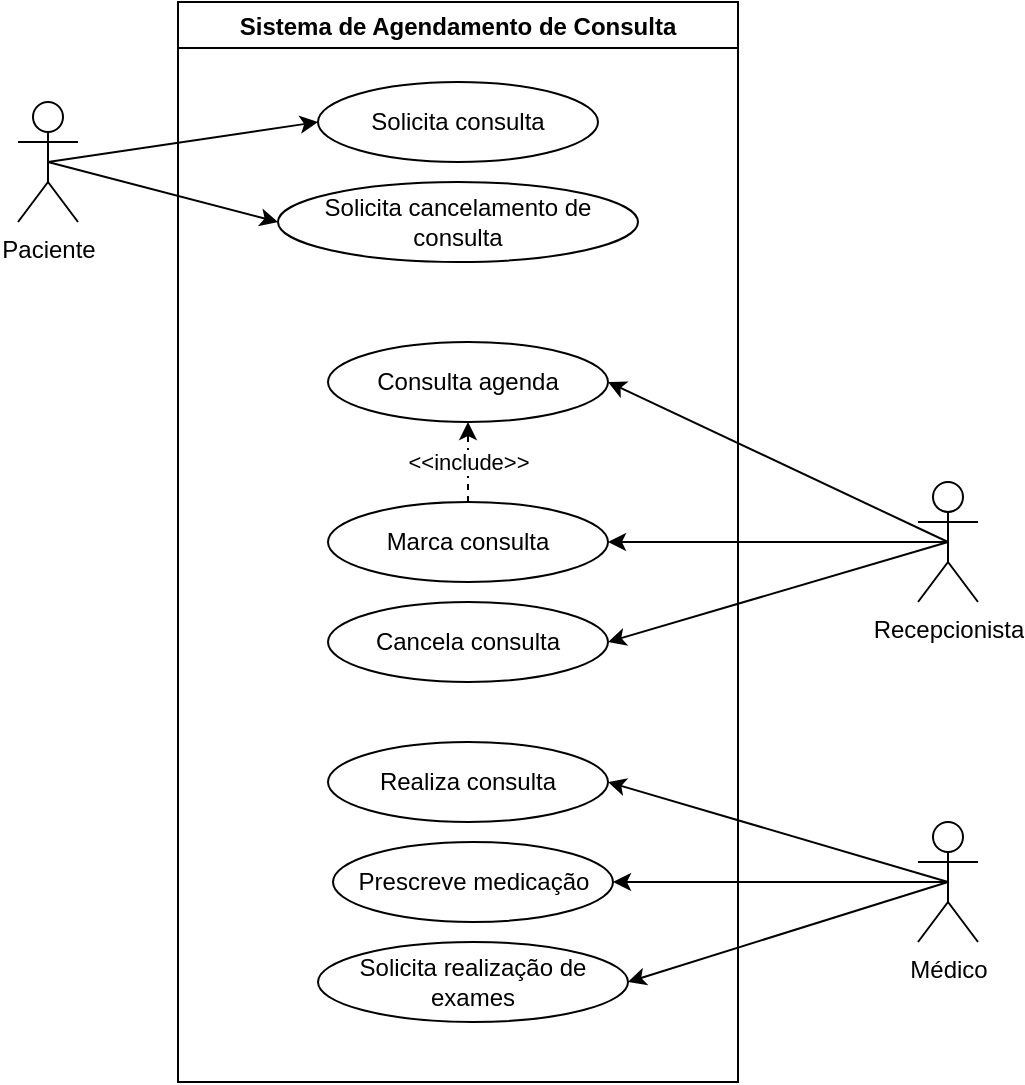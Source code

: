 <mxfile version="14.9.2" type="github">
  <diagram id="r31NpO8StPggfQZ5wYu1" name="Page-1">
    <mxGraphModel dx="868" dy="450" grid="1" gridSize="10" guides="1" tooltips="1" connect="1" arrows="1" fold="1" page="1" pageScale="1" pageWidth="850" pageHeight="1100" math="0" shadow="0">
      <root>
        <mxCell id="0" />
        <mxCell id="1" parent="0" />
        <object label="Paciente" id="rq2JJRKLw_9G8wA5gH8K-1">
          <mxCell style="shape=umlActor;verticalLabelPosition=bottom;verticalAlign=top;html=1;outlineConnect=0;shadow=0;" parent="1" vertex="1">
            <mxGeometry x="100" y="60" width="30" height="60" as="geometry" />
          </mxCell>
        </object>
        <mxCell id="rq2JJRKLw_9G8wA5gH8K-2" value="Recepcionista" style="shape=umlActor;verticalLabelPosition=bottom;verticalAlign=top;html=1;outlineConnect=0;" parent="1" vertex="1">
          <mxGeometry x="550" y="250" width="30" height="60" as="geometry" />
        </mxCell>
        <mxCell id="rq2JJRKLw_9G8wA5gH8K-3" value="Médico" style="shape=umlActor;verticalLabelPosition=bottom;verticalAlign=top;html=1;outlineConnect=0;" parent="1" vertex="1">
          <mxGeometry x="550" y="420" width="30" height="60" as="geometry" />
        </mxCell>
        <mxCell id="rq2JJRKLw_9G8wA5gH8K-11" value="" style="endArrow=none;html=1;entryX=0.5;entryY=0.5;entryDx=0;entryDy=0;startArrow=classic;startFill=1;entryPerimeter=0;exitX=0;exitY=0.5;exitDx=0;exitDy=0;" parent="1" source="rq2JJRKLw_9G8wA5gH8K-9" target="rq2JJRKLw_9G8wA5gH8K-1" edge="1">
          <mxGeometry width="50" height="50" relative="1" as="geometry">
            <mxPoint x="210" y="210" as="sourcePoint" />
            <mxPoint x="240" y="150" as="targetPoint" />
          </mxGeometry>
        </mxCell>
        <mxCell id="rq2JJRKLw_9G8wA5gH8K-14" value="" style="endArrow=none;html=1;entryX=0.5;entryY=0.5;entryDx=0;entryDy=0;entryPerimeter=0;endFill=0;startArrow=classic;startFill=1;exitX=1;exitY=0.5;exitDx=0;exitDy=0;" parent="1" source="rq2JJRKLw_9G8wA5gH8K-13" target="rq2JJRKLw_9G8wA5gH8K-2" edge="1">
          <mxGeometry width="50" height="50" relative="1" as="geometry">
            <mxPoint x="415" y="290" as="sourcePoint" />
            <mxPoint x="465" y="240" as="targetPoint" />
          </mxGeometry>
        </mxCell>
        <mxCell id="rq2JJRKLw_9G8wA5gH8K-16" value="" style="endArrow=none;html=1;entryX=0.5;entryY=0.5;entryDx=0;entryDy=0;entryPerimeter=0;exitX=1;exitY=0.5;exitDx=0;exitDy=0;startArrow=classic;startFill=1;" parent="1" source="rq2JJRKLw_9G8wA5gH8K-15" target="rq2JJRKLw_9G8wA5gH8K-2" edge="1">
          <mxGeometry width="50" height="50" relative="1" as="geometry">
            <mxPoint x="425" y="360" as="sourcePoint" />
            <mxPoint x="475" y="310" as="targetPoint" />
          </mxGeometry>
        </mxCell>
        <mxCell id="rq2JJRKLw_9G8wA5gH8K-17" value="Realiza consulta" style="ellipse;whiteSpace=wrap;html=1;" parent="1" vertex="1">
          <mxGeometry x="255" y="380" width="140" height="40" as="geometry" />
        </mxCell>
        <mxCell id="rq2JJRKLw_9G8wA5gH8K-18" value="" style="endArrow=none;html=1;entryX=0.5;entryY=0.5;entryDx=0;entryDy=0;entryPerimeter=0;exitX=1;exitY=0.5;exitDx=0;exitDy=0;startArrow=classic;startFill=1;" parent="1" source="rq2JJRKLw_9G8wA5gH8K-17" target="rq2JJRKLw_9G8wA5gH8K-3" edge="1">
          <mxGeometry width="50" height="50" relative="1" as="geometry">
            <mxPoint x="405" y="340" as="sourcePoint" />
            <mxPoint x="455" y="290" as="targetPoint" />
          </mxGeometry>
        </mxCell>
        <mxCell id="rq2JJRKLw_9G8wA5gH8K-19" value="Prescreve medicação" style="ellipse;whiteSpace=wrap;html=1;" parent="1" vertex="1">
          <mxGeometry x="257.5" y="430" width="140" height="40" as="geometry" />
        </mxCell>
        <mxCell id="rq2JJRKLw_9G8wA5gH8K-20" value="Solicita realização de exames" style="ellipse;whiteSpace=wrap;html=1;" parent="1" vertex="1">
          <mxGeometry x="250" y="480" width="155" height="40" as="geometry" />
        </mxCell>
        <mxCell id="rq2JJRKLw_9G8wA5gH8K-22" value="" style="endArrow=none;html=1;entryX=0.5;entryY=0.5;entryDx=0;entryDy=0;entryPerimeter=0;exitX=1;exitY=0.5;exitDx=0;exitDy=0;startArrow=classic;startFill=1;" parent="1" source="rq2JJRKLw_9G8wA5gH8K-19" target="rq2JJRKLw_9G8wA5gH8K-3" edge="1">
          <mxGeometry width="50" height="50" relative="1" as="geometry">
            <mxPoint x="430" y="495" as="sourcePoint" />
            <mxPoint x="480" y="445" as="targetPoint" />
          </mxGeometry>
        </mxCell>
        <mxCell id="rq2JJRKLw_9G8wA5gH8K-23" value="" style="endArrow=none;html=1;entryX=0.5;entryY=0.5;entryDx=0;entryDy=0;entryPerimeter=0;exitX=1;exitY=0.5;exitDx=0;exitDy=0;startArrow=classic;startFill=1;" parent="1" source="rq2JJRKLw_9G8wA5gH8K-20" target="rq2JJRKLw_9G8wA5gH8K-3" edge="1">
          <mxGeometry width="50" height="50" relative="1" as="geometry">
            <mxPoint x="425" y="520" as="sourcePoint" />
            <mxPoint x="475" y="470" as="targetPoint" />
          </mxGeometry>
        </mxCell>
        <mxCell id="rq2JJRKLw_9G8wA5gH8K-38" value="" style="endArrow=none;html=1;entryX=0.5;entryY=0.5;entryDx=0;entryDy=0;startArrow=classic;startFill=1;entryPerimeter=0;exitX=0;exitY=0.5;exitDx=0;exitDy=0;" parent="1" source="rq2JJRKLw_9G8wA5gH8K-24" target="rq2JJRKLw_9G8wA5gH8K-1" edge="1">
          <mxGeometry width="50" height="50" relative="1" as="geometry">
            <mxPoint x="230" y="180" as="sourcePoint" />
            <mxPoint x="125" y="260" as="targetPoint" />
          </mxGeometry>
        </mxCell>
        <mxCell id="rq2JJRKLw_9G8wA5gH8K-40" value="" style="endArrow=none;html=1;exitX=1;exitY=0.5;exitDx=0;exitDy=0;startArrow=classic;startFill=1;entryX=0.5;entryY=0.5;entryDx=0;entryDy=0;entryPerimeter=0;" parent="1" source="rq2JJRKLw_9G8wA5gH8K-39" edge="1" target="rq2JJRKLw_9G8wA5gH8K-2">
          <mxGeometry width="50" height="50" relative="1" as="geometry">
            <mxPoint x="405" y="300" as="sourcePoint" />
            <mxPoint x="530" y="270" as="targetPoint" />
          </mxGeometry>
        </mxCell>
        <mxCell id="d6rwmfVB-0PTDAFwsM9U-22" value="Sistema de Agendamento de Consulta" style="swimlane;" vertex="1" parent="1">
          <mxGeometry x="180" y="10" width="280" height="540" as="geometry" />
        </mxCell>
        <mxCell id="rq2JJRKLw_9G8wA5gH8K-24" value="Solicita cancelamento de consulta" style="ellipse;whiteSpace=wrap;html=1;" parent="d6rwmfVB-0PTDAFwsM9U-22" vertex="1">
          <mxGeometry x="50" y="90" width="180" height="40" as="geometry" />
        </mxCell>
        <mxCell id="rq2JJRKLw_9G8wA5gH8K-13" value="Consulta agenda" style="ellipse;whiteSpace=wrap;html=1;" parent="d6rwmfVB-0PTDAFwsM9U-22" vertex="1">
          <mxGeometry x="75" y="170" width="140" height="40" as="geometry" />
        </mxCell>
        <mxCell id="rq2JJRKLw_9G8wA5gH8K-15" value="Marca consulta" style="ellipse;whiteSpace=wrap;html=1;" parent="d6rwmfVB-0PTDAFwsM9U-22" vertex="1">
          <mxGeometry x="75" y="250" width="140" height="40" as="geometry" />
        </mxCell>
        <mxCell id="rq2JJRKLw_9G8wA5gH8K-25" value="&amp;lt;&amp;lt;include&amp;gt;&amp;gt;" style="edgeStyle=orthogonalEdgeStyle;rounded=0;orthogonalLoop=1;jettySize=auto;html=1;dashed=1;" parent="d6rwmfVB-0PTDAFwsM9U-22" source="rq2JJRKLw_9G8wA5gH8K-15" target="rq2JJRKLw_9G8wA5gH8K-13" edge="1">
          <mxGeometry relative="1" as="geometry">
            <mxPoint x="320" y="100" as="sourcePoint" />
            <Array as="points" />
            <mxPoint x="130" y="213" as="targetPoint" />
          </mxGeometry>
        </mxCell>
        <mxCell id="rq2JJRKLw_9G8wA5gH8K-39" value="Cancela consulta" style="ellipse;whiteSpace=wrap;html=1;" parent="d6rwmfVB-0PTDAFwsM9U-22" vertex="1">
          <mxGeometry x="75" y="300" width="140" height="40" as="geometry" />
        </mxCell>
        <mxCell id="rq2JJRKLw_9G8wA5gH8K-9" value="Solicita consulta" style="ellipse;whiteSpace=wrap;html=1;" parent="d6rwmfVB-0PTDAFwsM9U-22" vertex="1">
          <mxGeometry x="70" y="40" width="140" height="40" as="geometry" />
        </mxCell>
      </root>
    </mxGraphModel>
  </diagram>
</mxfile>
